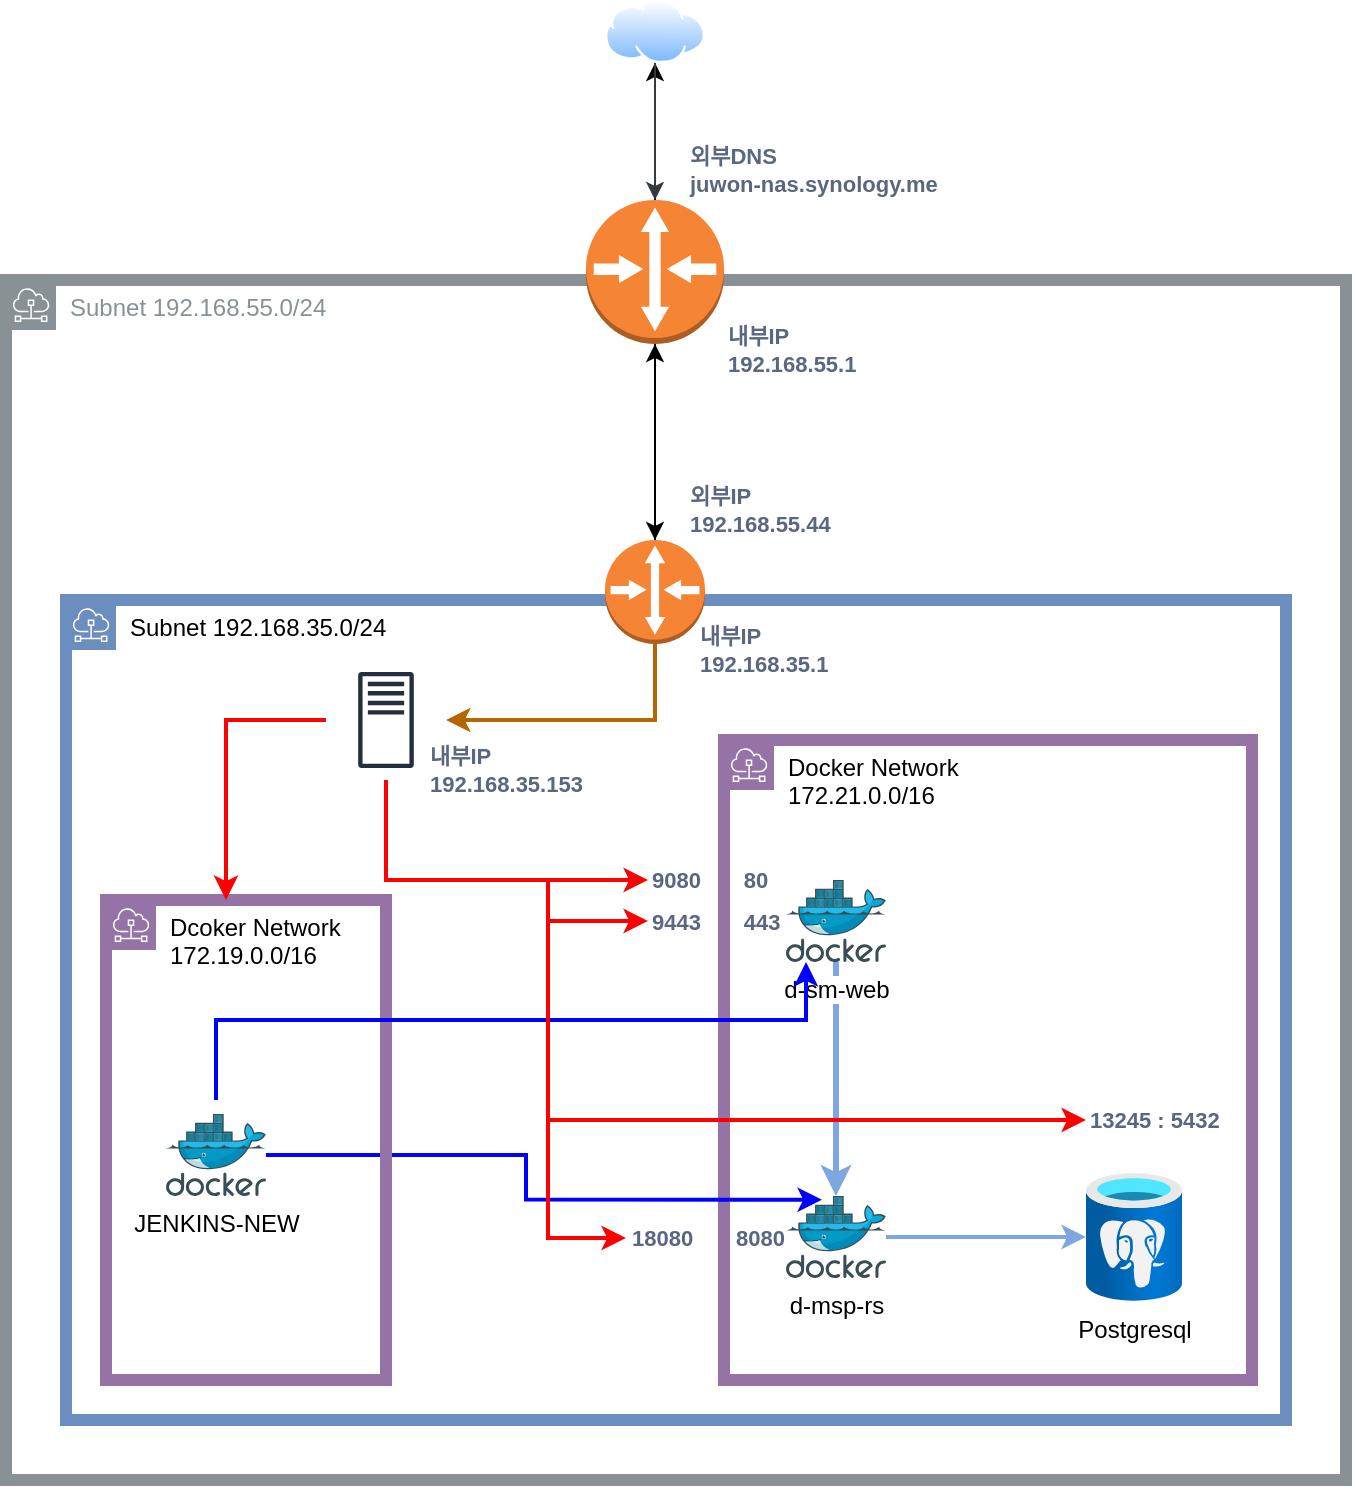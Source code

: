 <mxfile version="21.2.9" type="github">
  <diagram name="페이지-1" id="QQ_OfKvBQO5K5sDEvk7o">
    <mxGraphModel dx="819" dy="437" grid="1" gridSize="10" guides="1" tooltips="1" connect="1" arrows="1" fold="1" page="1" pageScale="1" pageWidth="827" pageHeight="1169" math="0" shadow="0">
      <root>
        <mxCell id="0" />
        <mxCell id="1" parent="0" />
        <mxCell id="AI55lBEJomkHNVLtmwJt-16" value="Subnet 192.168.55.0/24" style="sketch=0;outlineConnect=0;gradientColor=none;html=1;whiteSpace=wrap;fontSize=12;fontStyle=0;shape=mxgraph.aws4.group;grIcon=mxgraph.aws4.group_subnet;strokeColor=#879196;fillColor=none;verticalAlign=top;align=left;spacingLeft=30;fontColor=#879196;dashed=0;strokeWidth=6;" parent="1" vertex="1">
          <mxGeometry x="70" y="150" width="670" height="600" as="geometry" />
        </mxCell>
        <mxCell id="AI55lBEJomkHNVLtmwJt-17" value="Subnet 192.168.35.0/24" style="sketch=0;outlineConnect=0;html=1;whiteSpace=wrap;fontSize=12;fontStyle=0;shape=mxgraph.aws4.group;grIcon=mxgraph.aws4.group_subnet;strokeColor=#6c8ebf;fillColor=none;verticalAlign=top;align=left;spacingLeft=30;dashed=0;strokeWidth=6;" parent="1" vertex="1">
          <mxGeometry x="100" y="310" width="610" height="410" as="geometry" />
        </mxCell>
        <mxCell id="AI55lBEJomkHNVLtmwJt-36" style="edgeStyle=orthogonalEdgeStyle;rounded=0;orthogonalLoop=1;jettySize=auto;html=1;entryX=0.5;entryY=1;entryDx=0;entryDy=0;" parent="1" source="AI55lBEJomkHNVLtmwJt-19" target="AI55lBEJomkHNVLtmwJt-34" edge="1">
          <mxGeometry relative="1" as="geometry" />
        </mxCell>
        <mxCell id="qSY2CL4GeUEdYl0tzcfI-1" style="edgeStyle=orthogonalEdgeStyle;rounded=0;orthogonalLoop=1;jettySize=auto;html=1;exitX=0.5;exitY=1;exitDx=0;exitDy=0;exitPerimeter=0;" edge="1" parent="1" source="AI55lBEJomkHNVLtmwJt-19" target="AI55lBEJomkHNVLtmwJt-29">
          <mxGeometry relative="1" as="geometry" />
        </mxCell>
        <mxCell id="AI55lBEJomkHNVLtmwJt-19" value="" style="outlineConnect=0;dashed=0;verticalLabelPosition=bottom;verticalAlign=top;align=center;html=1;shape=mxgraph.aws3.router;fillColor=#F58534;gradientColor=none;" parent="1" vertex="1">
          <mxGeometry x="360" y="110" width="69" height="72" as="geometry" />
        </mxCell>
        <mxCell id="AI55lBEJomkHNVLtmwJt-40" style="edgeStyle=orthogonalEdgeStyle;rounded=0;orthogonalLoop=1;jettySize=auto;html=1;fillColor=#fad7ac;strokeColor=#b46504;strokeWidth=2;" parent="1" source="AI55lBEJomkHNVLtmwJt-29" target="AI55lBEJomkHNVLtmwJt-39" edge="1">
          <mxGeometry relative="1" as="geometry">
            <Array as="points">
              <mxPoint x="395" y="370" />
            </Array>
          </mxGeometry>
        </mxCell>
        <mxCell id="qSY2CL4GeUEdYl0tzcfI-2" style="edgeStyle=orthogonalEdgeStyle;rounded=0;orthogonalLoop=1;jettySize=auto;html=1;entryX=0.5;entryY=1;entryDx=0;entryDy=0;entryPerimeter=0;" edge="1" parent="1" source="AI55lBEJomkHNVLtmwJt-29" target="AI55lBEJomkHNVLtmwJt-19">
          <mxGeometry relative="1" as="geometry" />
        </mxCell>
        <mxCell id="AI55lBEJomkHNVLtmwJt-29" value="" style="outlineConnect=0;dashed=0;verticalLabelPosition=bottom;verticalAlign=top;align=center;html=1;shape=mxgraph.aws3.router;fillColor=#F58534;gradientColor=none;" parent="1" vertex="1">
          <mxGeometry x="369.5" y="280" width="50" height="52" as="geometry" />
        </mxCell>
        <mxCell id="AI55lBEJomkHNVLtmwJt-31" value="Docker Network&amp;nbsp;&lt;br&gt;172.21.0.0/16" style="sketch=0;outlineConnect=0;html=1;whiteSpace=wrap;fontSize=12;fontStyle=0;shape=mxgraph.aws4.group;grIcon=mxgraph.aws4.group_subnet;strokeColor=#9673a6;fillColor=none;verticalAlign=top;align=left;spacingLeft=30;dashed=0;strokeWidth=6;" parent="1" vertex="1">
          <mxGeometry x="429" y="380" width="264" height="320" as="geometry" />
        </mxCell>
        <mxCell id="AI55lBEJomkHNVLtmwJt-74" style="edgeStyle=orthogonalEdgeStyle;rounded=0;orthogonalLoop=1;jettySize=auto;html=1;entryX=0.36;entryY=0.045;entryDx=0;entryDy=0;entryPerimeter=0;strokeColor=#0000FF;strokeWidth=2;" parent="1" source="AI55lBEJomkHNVLtmwJt-59" target="AI55lBEJomkHNVLtmwJt-42" edge="1">
          <mxGeometry relative="1" as="geometry" />
        </mxCell>
        <mxCell id="AI55lBEJomkHNVLtmwJt-32" value="Dcoker Network&lt;br&gt;172.19.0.0/16" style="sketch=0;outlineConnect=0;html=1;whiteSpace=wrap;fontSize=12;fontStyle=0;shape=mxgraph.aws4.group;grIcon=mxgraph.aws4.group_subnet;strokeColor=#9673a6;fillColor=none;verticalAlign=top;align=left;spacingLeft=30;dashed=0;strokeWidth=6;" parent="1" vertex="1">
          <mxGeometry x="120" y="460" width="140" height="240" as="geometry" />
        </mxCell>
        <mxCell id="AI55lBEJomkHNVLtmwJt-38" style="edgeStyle=orthogonalEdgeStyle;rounded=0;orthogonalLoop=1;jettySize=auto;html=1;fillColor=#cdeb8b;strokeColor=#36393d;" parent="1" source="AI55lBEJomkHNVLtmwJt-34" target="AI55lBEJomkHNVLtmwJt-19" edge="1">
          <mxGeometry relative="1" as="geometry" />
        </mxCell>
        <mxCell id="AI55lBEJomkHNVLtmwJt-34" value="" style="image;aspect=fixed;perimeter=ellipsePerimeter;html=1;align=center;shadow=0;dashed=0;spacingTop=3;image=img/lib/active_directory/internet_cloud.svg;" parent="1" vertex="1">
          <mxGeometry x="369.5" y="10" width="50" height="31.5" as="geometry" />
        </mxCell>
        <mxCell id="AI55lBEJomkHNVLtmwJt-77" style="edgeStyle=orthogonalEdgeStyle;rounded=0;orthogonalLoop=1;jettySize=auto;html=1;strokeColor=#FF0000;strokeWidth=2;" parent="1" source="AI55lBEJomkHNVLtmwJt-39" target="AI55lBEJomkHNVLtmwJt-32" edge="1">
          <mxGeometry relative="1" as="geometry">
            <mxPoint x="180" y="450" as="targetPoint" />
            <Array as="points">
              <mxPoint x="180" y="370" />
            </Array>
          </mxGeometry>
        </mxCell>
        <mxCell id="AI55lBEJomkHNVLtmwJt-78" style="edgeStyle=orthogonalEdgeStyle;rounded=0;orthogonalLoop=1;jettySize=auto;html=1;strokeColor=#FF0000;strokeWidth=2;entryX=0;entryY=0.5;entryDx=0;entryDy=0;" parent="1" source="AI55lBEJomkHNVLtmwJt-39" target="AI55lBEJomkHNVLtmwJt-79" edge="1">
          <mxGeometry relative="1" as="geometry">
            <Array as="points">
              <mxPoint x="260" y="450" />
            </Array>
          </mxGeometry>
        </mxCell>
        <mxCell id="AI55lBEJomkHNVLtmwJt-83" style="edgeStyle=orthogonalEdgeStyle;rounded=0;orthogonalLoop=1;jettySize=auto;html=1;entryX=0;entryY=0.5;entryDx=0;entryDy=0;strokeColor=#FF0000;strokeWidth=2;" parent="1" source="AI55lBEJomkHNVLtmwJt-39" target="AI55lBEJomkHNVLtmwJt-80" edge="1">
          <mxGeometry relative="1" as="geometry">
            <Array as="points">
              <mxPoint x="260" y="450" />
              <mxPoint x="341" y="450" />
              <mxPoint x="341" y="471" />
            </Array>
          </mxGeometry>
        </mxCell>
        <mxCell id="AI55lBEJomkHNVLtmwJt-39" value="" style="sketch=0;outlineConnect=0;fontColor=#232F3E;gradientColor=none;strokeColor=#232F3E;fillColor=#ffffff;dashed=0;verticalLabelPosition=bottom;verticalAlign=top;align=center;html=1;fontSize=12;fontStyle=0;aspect=fixed;shape=mxgraph.aws4.resourceIcon;resIcon=mxgraph.aws4.traditional_server;" parent="1" vertex="1">
          <mxGeometry x="230" y="340" width="60" height="60" as="geometry" />
        </mxCell>
        <mxCell id="AI55lBEJomkHNVLtmwJt-50" style="edgeStyle=orthogonalEdgeStyle;rounded=0;orthogonalLoop=1;jettySize=auto;html=1;fillColor=#e51400;strokeColor=#7EA6E0;strokeWidth=3;" parent="1" source="AI55lBEJomkHNVLtmwJt-41" target="AI55lBEJomkHNVLtmwJt-42" edge="1">
          <mxGeometry relative="1" as="geometry" />
        </mxCell>
        <mxCell id="AI55lBEJomkHNVLtmwJt-41" value="d-sm-web" style="image;sketch=0;aspect=fixed;html=1;points=[];align=center;fontSize=12;image=img/lib/mscae/Docker.svg;" parent="1" vertex="1">
          <mxGeometry x="460" y="450" width="50" height="41" as="geometry" />
        </mxCell>
        <mxCell id="AI55lBEJomkHNVLtmwJt-51" style="edgeStyle=orthogonalEdgeStyle;rounded=0;orthogonalLoop=1;jettySize=auto;html=1;fillColor=#e51400;strokeColor=#7EA6E0;strokeWidth=2;" parent="1" source="AI55lBEJomkHNVLtmwJt-42" target="AI55lBEJomkHNVLtmwJt-44" edge="1">
          <mxGeometry relative="1" as="geometry" />
        </mxCell>
        <mxCell id="AI55lBEJomkHNVLtmwJt-42" value="d-msp-rs" style="image;sketch=0;aspect=fixed;html=1;points=[];align=center;fontSize=12;image=img/lib/mscae/Docker.svg;" parent="1" vertex="1">
          <mxGeometry x="460" y="608" width="50" height="41" as="geometry" />
        </mxCell>
        <mxCell id="AI55lBEJomkHNVLtmwJt-44" value="Postgresql" style="image;aspect=fixed;html=1;points=[];align=center;fontSize=12;image=img/lib/azure2/databases/Azure_Database_PostgreSQL_Server.svg;" parent="1" vertex="1">
          <mxGeometry x="610" y="596.5" width="48" height="64" as="geometry" />
        </mxCell>
        <mxCell id="AI55lBEJomkHNVLtmwJt-75" style="edgeStyle=orthogonalEdgeStyle;rounded=0;orthogonalLoop=1;jettySize=auto;html=1;strokeWidth=2;strokeColor=#0000FF;" parent="1" target="AI55lBEJomkHNVLtmwJt-41" edge="1">
          <mxGeometry relative="1" as="geometry">
            <Array as="points">
              <mxPoint x="175" y="520" />
              <mxPoint x="470" y="520" />
            </Array>
            <mxPoint x="175" y="560" as="sourcePoint" />
          </mxGeometry>
        </mxCell>
        <mxCell id="AI55lBEJomkHNVLtmwJt-59" value="JENKINS-NEW" style="image;sketch=0;aspect=fixed;html=1;points=[];align=center;fontSize=12;image=img/lib/mscae/Docker.svg;" parent="1" vertex="1">
          <mxGeometry x="150" y="567" width="50" height="41" as="geometry" />
        </mxCell>
        <mxCell id="AI55lBEJomkHNVLtmwJt-68" value="외부DNS&lt;br&gt;juwon-nas.synology.me" style="fillColor=none;strokeColor=none;html=1;fontSize=11;fontStyle=0;align=left;fontColor=#596780;fontStyle=1;fontSize=11" parent="1" vertex="1">
          <mxGeometry x="410" y="80" width="140" height="30" as="geometry" />
        </mxCell>
        <mxCell id="AI55lBEJomkHNVLtmwJt-70" value="내부IP&lt;br&gt;192.168.55.1" style="fillColor=none;strokeColor=none;html=1;fontSize=11;fontStyle=0;align=left;fontColor=#596780;fontStyle=1;fontSize=11" parent="1" vertex="1">
          <mxGeometry x="429" y="170" width="71" height="30" as="geometry" />
        </mxCell>
        <mxCell id="AI55lBEJomkHNVLtmwJt-71" value="내부IP&lt;br&gt;192.168.35.1" style="fillColor=none;strokeColor=none;html=1;fontSize=11;fontStyle=0;align=left;fontColor=#596780;fontStyle=1;fontSize=11" parent="1" vertex="1">
          <mxGeometry x="414.5" y="320" width="71" height="30" as="geometry" />
        </mxCell>
        <mxCell id="AI55lBEJomkHNVLtmwJt-72" value="내부IP&lt;br&gt;192.168.35.153" style="fillColor=none;strokeColor=none;html=1;fontSize=11;fontStyle=0;align=left;fontColor=#596780;fontStyle=1;fontSize=11" parent="1" vertex="1">
          <mxGeometry x="279.5" y="380" width="90" height="30" as="geometry" />
        </mxCell>
        <mxCell id="AI55lBEJomkHNVLtmwJt-73" value="외부IP&lt;br&gt;192.168.55.44" style="fillColor=none;strokeColor=none;html=1;fontSize=11;fontStyle=0;align=left;fontColor=#596780;fontStyle=1;fontSize=11" parent="1" vertex="1">
          <mxGeometry x="410" y="250" width="80" height="30" as="geometry" />
        </mxCell>
        <mxCell id="AI55lBEJomkHNVLtmwJt-79" value="9080&amp;nbsp; &amp;nbsp; &amp;nbsp; &amp;nbsp;80" style="fillColor=none;strokeColor=none;html=1;fontSize=11;fontStyle=0;align=left;fontColor=#596780;fontStyle=1;fontSize=11" parent="1" vertex="1">
          <mxGeometry x="391" y="435" width="150" height="30" as="geometry" />
        </mxCell>
        <mxCell id="AI55lBEJomkHNVLtmwJt-80" value="9443&amp;nbsp; &amp;nbsp; &amp;nbsp; &amp;nbsp;443" style="fillColor=none;strokeColor=none;html=1;fontSize=11;fontStyle=0;align=left;fontColor=#596780;fontStyle=1;fontSize=11" parent="1" vertex="1">
          <mxGeometry x="391" y="455.5" width="150" height="30" as="geometry" />
        </mxCell>
        <mxCell id="AI55lBEJomkHNVLtmwJt-84" style="edgeStyle=orthogonalEdgeStyle;rounded=0;orthogonalLoop=1;jettySize=auto;html=1;strokeColor=#FF0000;strokeWidth=2;" parent="1" edge="1">
          <mxGeometry relative="1" as="geometry">
            <mxPoint x="260" y="405" as="sourcePoint" />
            <mxPoint x="380" y="629" as="targetPoint" />
            <Array as="points">
              <mxPoint x="260" y="450" />
              <mxPoint x="341" y="450" />
              <mxPoint x="341" y="629" />
            </Array>
          </mxGeometry>
        </mxCell>
        <mxCell id="AI55lBEJomkHNVLtmwJt-85" value="18080&amp;nbsp; &amp;nbsp; &amp;nbsp; &amp;nbsp;8080" style="fillColor=none;strokeColor=none;html=1;fontSize=11;fontStyle=0;align=left;fontColor=#596780;fontStyle=1;fontSize=11" parent="1" vertex="1">
          <mxGeometry x="381" y="613.5" width="150" height="30" as="geometry" />
        </mxCell>
        <mxCell id="AI55lBEJomkHNVLtmwJt-86" value="13245 : 5432" style="fillColor=none;strokeColor=none;html=1;fontSize=11;fontStyle=0;align=left;fontColor=#596780;fontStyle=1;fontSize=11" parent="1" vertex="1">
          <mxGeometry x="610" y="555" width="77" height="30" as="geometry" />
        </mxCell>
        <mxCell id="AI55lBEJomkHNVLtmwJt-87" style="edgeStyle=orthogonalEdgeStyle;rounded=0;orthogonalLoop=1;jettySize=auto;html=1;strokeColor=#FF0000;strokeWidth=2;entryX=0;entryY=0.5;entryDx=0;entryDy=0;" parent="1" target="AI55lBEJomkHNVLtmwJt-86" edge="1">
          <mxGeometry relative="1" as="geometry">
            <mxPoint x="260" y="406" as="sourcePoint" />
            <mxPoint x="580" y="561" as="targetPoint" />
            <Array as="points">
              <mxPoint x="260" y="450" />
              <mxPoint x="341" y="450" />
              <mxPoint x="341" y="570" />
            </Array>
          </mxGeometry>
        </mxCell>
      </root>
    </mxGraphModel>
  </diagram>
</mxfile>
